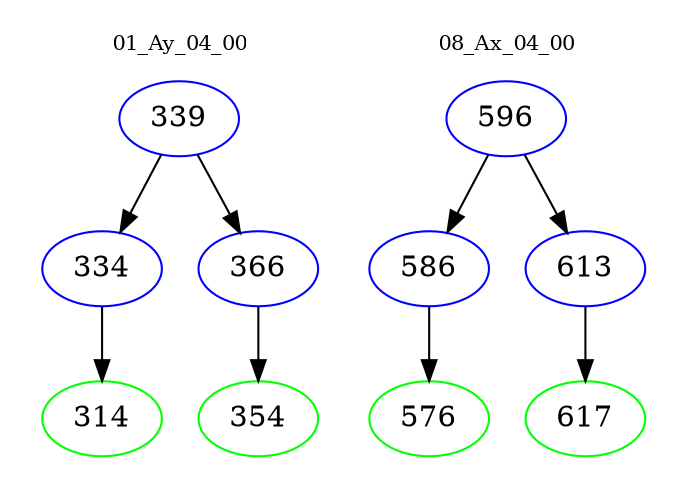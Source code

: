 digraph{
subgraph cluster_0 {
color = white
label = "01_Ay_04_00";
fontsize=10;
T0_339 [label="339", color="blue"]
T0_339 -> T0_334 [color="black"]
T0_334 [label="334", color="blue"]
T0_334 -> T0_314 [color="black"]
T0_314 [label="314", color="green"]
T0_339 -> T0_366 [color="black"]
T0_366 [label="366", color="blue"]
T0_366 -> T0_354 [color="black"]
T0_354 [label="354", color="green"]
}
subgraph cluster_1 {
color = white
label = "08_Ax_04_00";
fontsize=10;
T1_596 [label="596", color="blue"]
T1_596 -> T1_586 [color="black"]
T1_586 [label="586", color="blue"]
T1_586 -> T1_576 [color="black"]
T1_576 [label="576", color="green"]
T1_596 -> T1_613 [color="black"]
T1_613 [label="613", color="blue"]
T1_613 -> T1_617 [color="black"]
T1_617 [label="617", color="green"]
}
}
